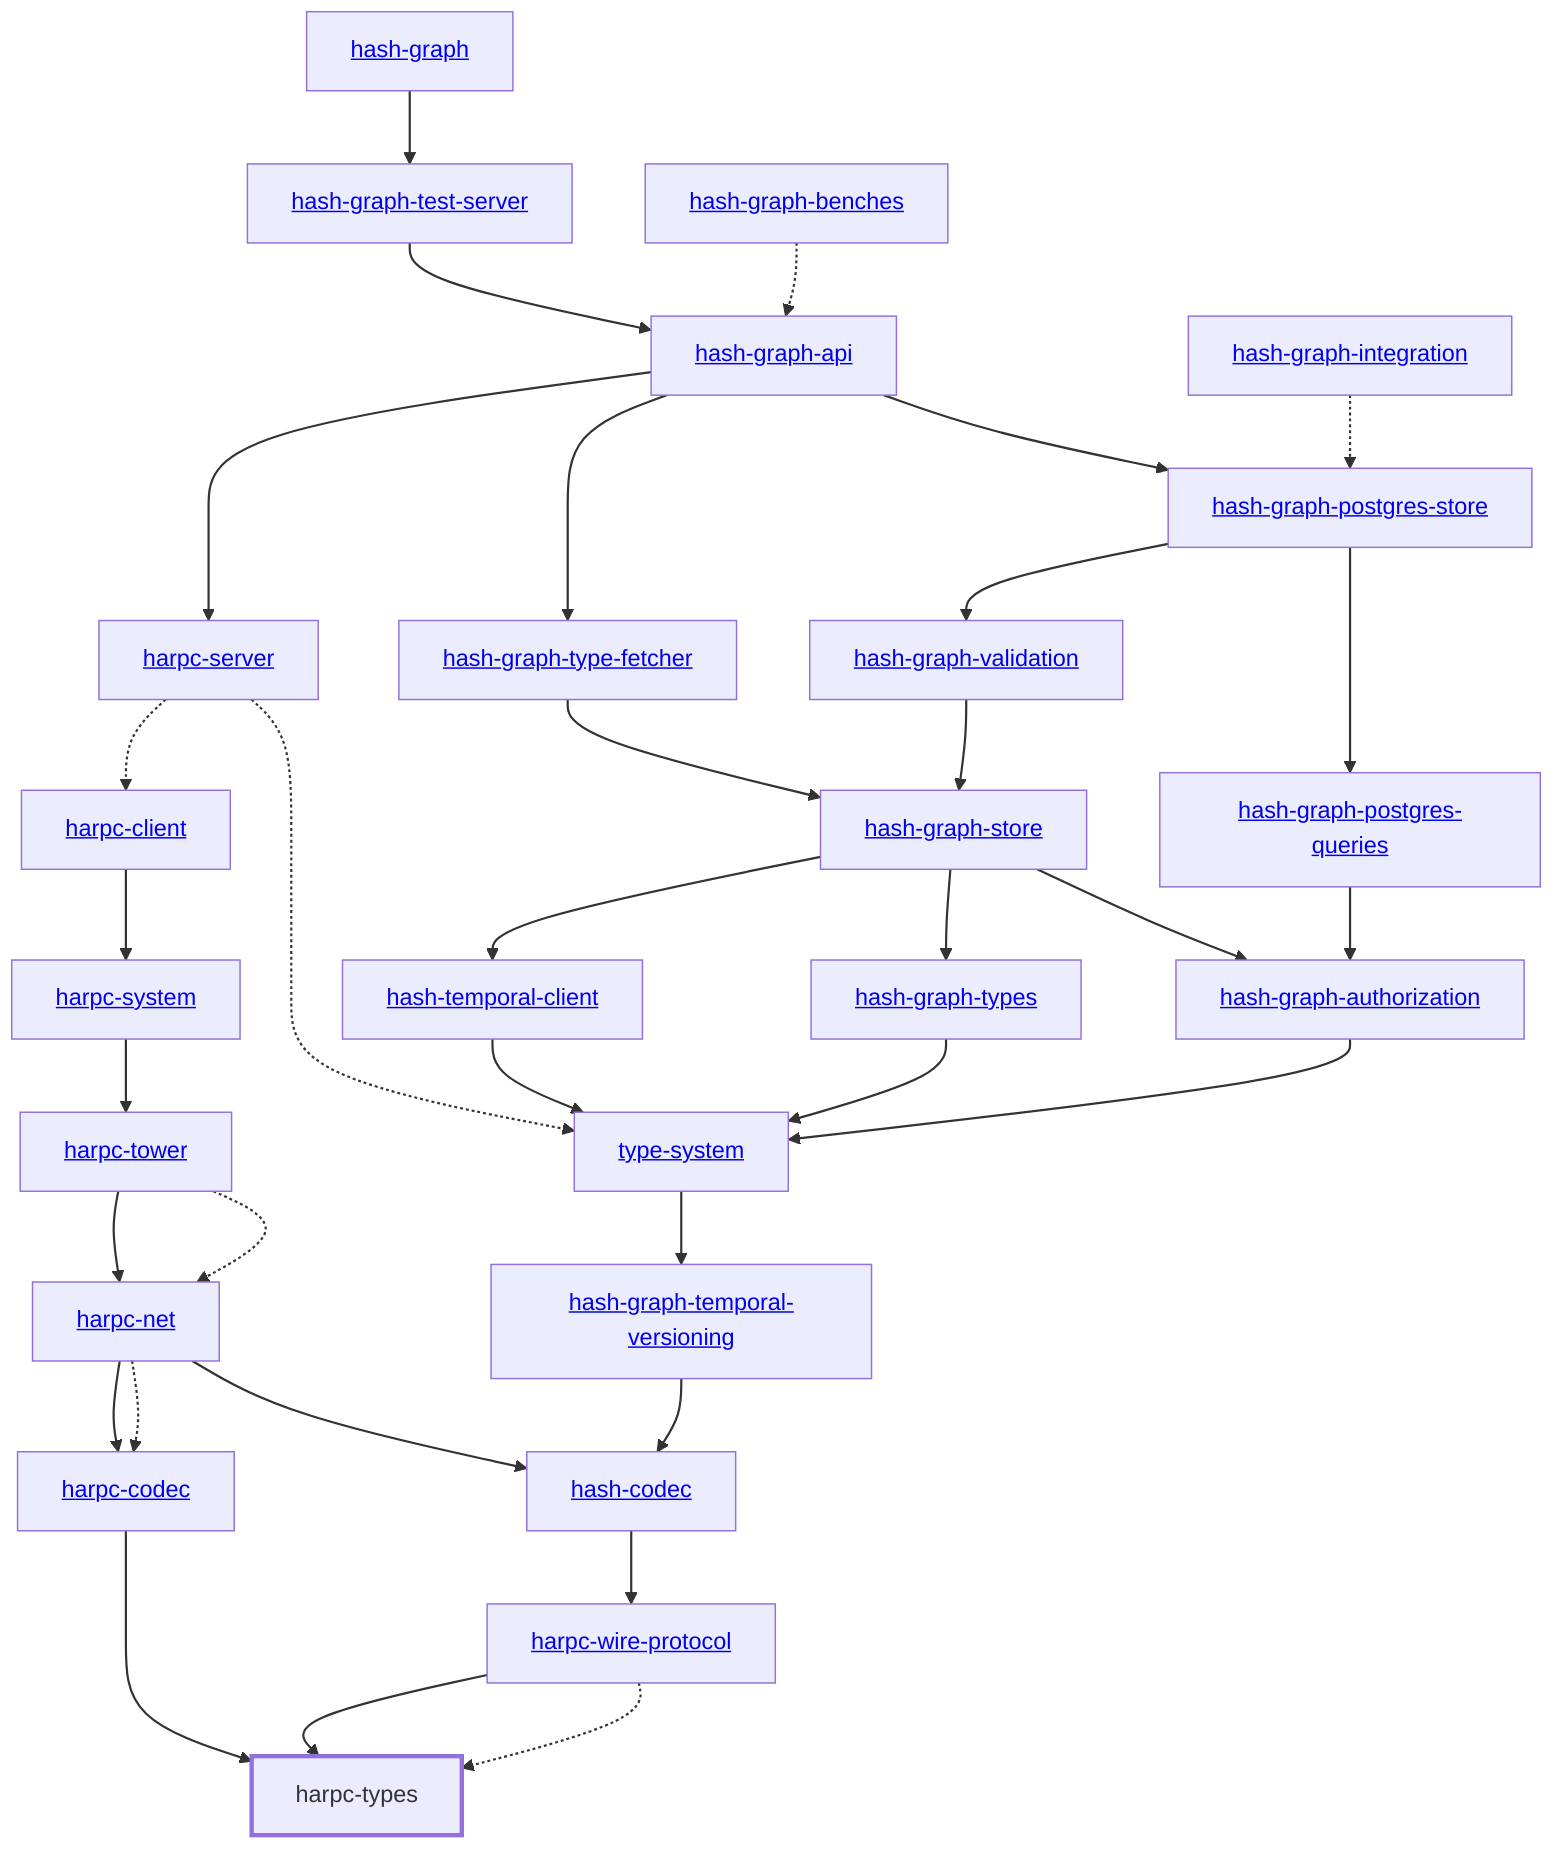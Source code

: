 graph TD
    linkStyle default stroke-width:1.5px
    classDef default stroke-width:1px
    classDef root stroke-width:3px
    classDef dev stroke-width:1px
    classDef build stroke-width:1px
    %% Legend
    %% --> : Normal dependency
    %% -.-> : Dev dependency
    %% ---> : Build dependency
    0[<a href="../hash_graph">hash-graph</a>]
    1[<a href="../type_system">type-system</a>]
    2[<a href="../hash_codec">hash-codec</a>]
    3[<a href="../hash_graph_api">hash-graph-api</a>]
    4[<a href="../hash_graph_authorization">hash-graph-authorization</a>]
    5[<a href="../hash_graph_postgres_queries">hash-graph-postgres-queries</a>]
    6[<a href="../hash_graph_postgres_store">hash-graph-postgres-store</a>]
    7[<a href="../hash_graph_store">hash-graph-store</a>]
    8[<a href="../hash_graph_temporal_versioning">hash-graph-temporal-versioning</a>]
    9[<a href="../hash_graph_test_server">hash-graph-test-server</a>]
    10[<a href="../hash_graph_type_fetcher">hash-graph-type-fetcher</a>]
    11[<a href="../hash_graph_types">hash-graph-types</a>]
    12[<a href="../hash_graph_validation">hash-graph-validation</a>]
    13[<a href="../harpc_client">harpc-client</a>]
    14[<a href="../harpc_codec">harpc-codec</a>]
    15[<a href="../harpc_net">harpc-net</a>]
    16[<a href="../harpc_server">harpc-server</a>]
    17[<a href="../harpc_system">harpc-system</a>]
    18[<a href="../harpc_tower">harpc-tower</a>]
    19[harpc-types]
    class 19 root
    20[<a href="../harpc_wire_protocol">harpc-wire-protocol</a>]
    21[<a href="../hash_temporal_client">hash-temporal-client</a>]
    22[<a href="../hash_graph_benches">hash-graph-benches</a>]
    23[<a href="../hash_graph_integration">hash-graph-integration</a>]
    0 --> 9
    1 --> 8
    2 --> 20
    3 --> 6
    3 --> 10
    3 --> 16
    4 --> 1
    5 --> 4
    6 --> 5
    6 --> 12
    7 --> 4
    7 --> 11
    7 --> 21
    8 --> 2
    9 --> 3
    10 --> 7
    11 --> 1
    12 --> 7
    13 --> 17
    14 --> 19
    15 --> 2
    15 -.-> 14
    15 --> 14
    16 -.-> 1
    16 -.-> 13
    17 --> 18
    18 -.-> 15
    18 --> 15
    20 -.-> 19
    20 --> 19
    21 --> 1
    22 -.-> 3
    23 -.-> 6